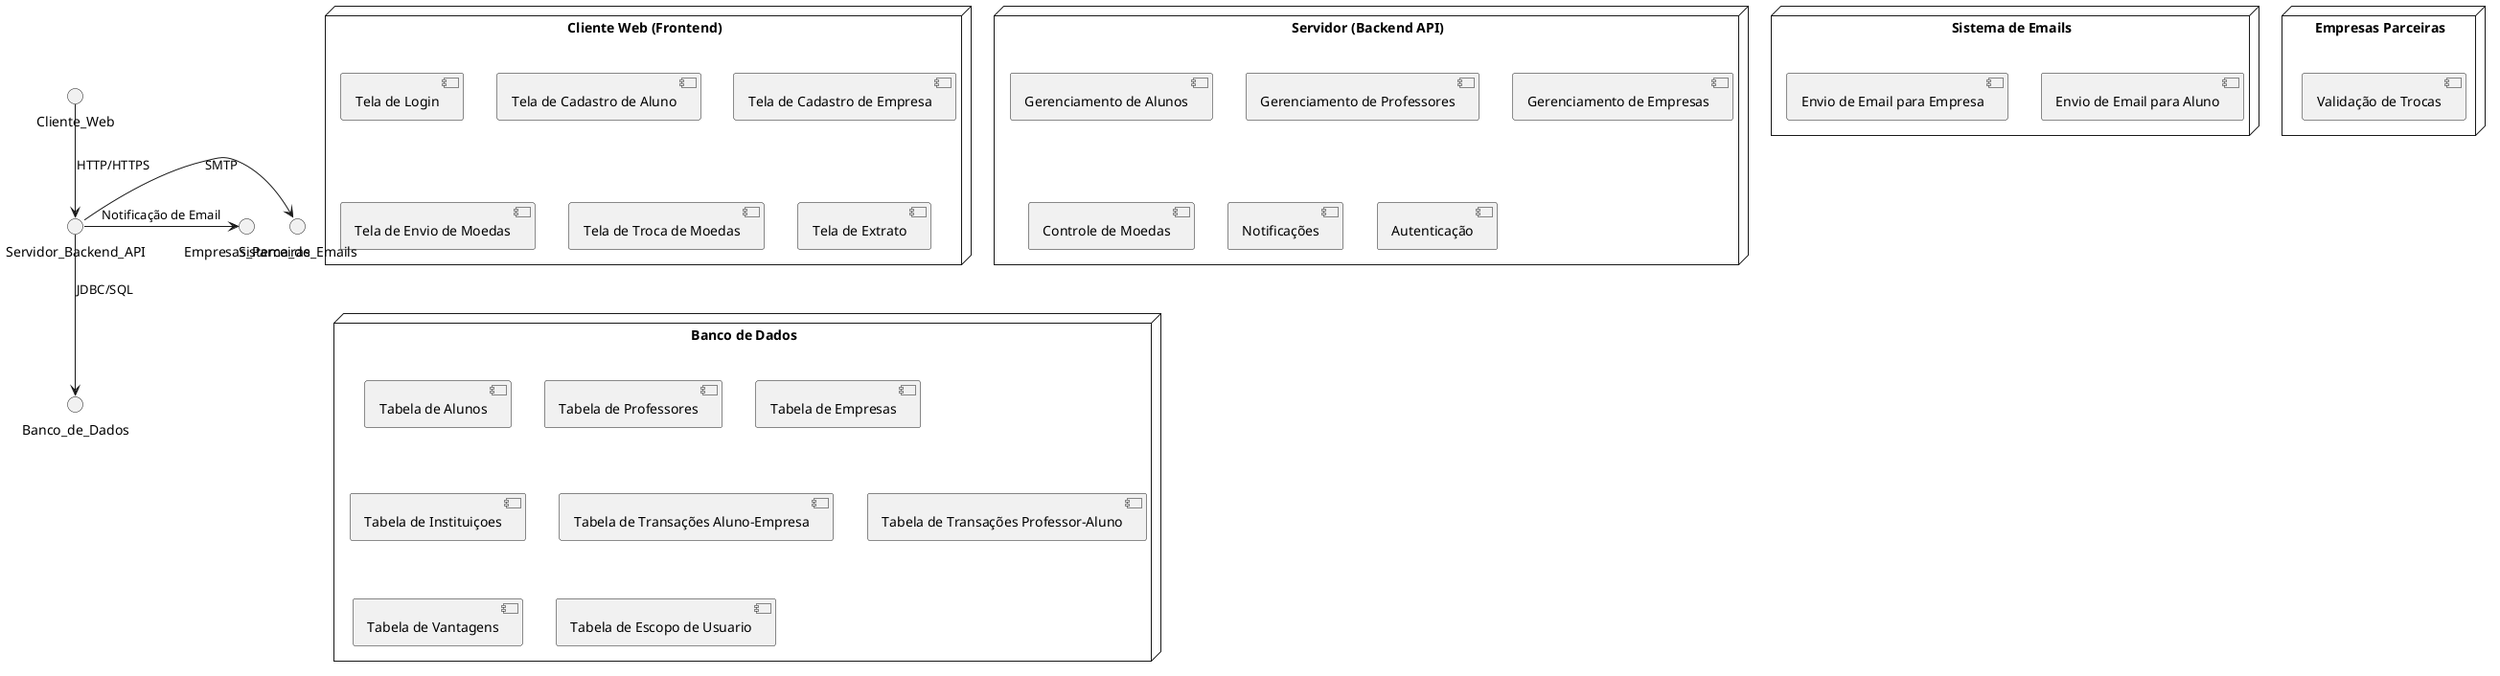 @startuml
node "Cliente Web (Frontend)" {
  [Tela de Login]
  [Tela de Cadastro de Aluno]
  [Tela de Cadastro de Empresa]
  [Tela de Envio de Moedas]
  [Tela de Troca de Moedas]
  [Tela de Extrato]
}

node "Servidor (Backend API)" {
  [Gerenciamento de Alunos]
  [Gerenciamento de Professores]
  [Gerenciamento de Empresas]
  [Controle de Moedas]
  [Notificações]
  [Autenticação]
}

node "Banco de Dados" {
  [Tabela de Alunos]
  [Tabela de Professores]
  [Tabela de Empresas]
  [Tabela de Instituiçoes]
  [Tabela de Transações Aluno-Empresa]
  [Tabela de Transações Professor-Aluno]
  [Tabela de Vantagens]
  [Tabela de Escopo de Usuario]
}

node "Sistema de Emails" {
  [Envio de Email para Aluno]
  [Envio de Email para Empresa]
}

node "Empresas Parceiras" {
  [Validação de Trocas]
}

Cliente_Web -down-> Servidor_Backend_API : HTTP/HTTPS
Servidor_Backend_API -down-> Banco_de_Dados : JDBC/SQL
Servidor_Backend_API -right-> Sistema_de_Emails : SMTP
Servidor_Backend_API -right-> Empresas_Parceiras : Notificação de Email

@enduml